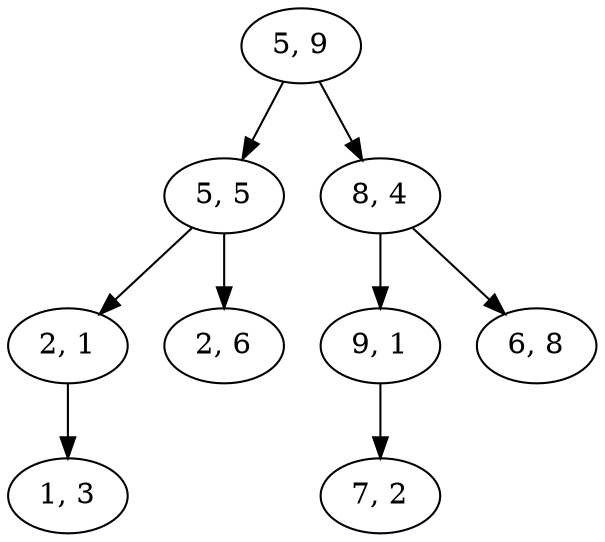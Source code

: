 digraph G {


  "5, 9" -> "5, 5";
  "5, 5" -> "2, 1";
  "2, 1" -> "1, 3";
  "5, 5" -> "2, 6";
  "5, 9" -> "8, 4";
  "8, 4" -> "9, 1";
  "9, 1" -> "7, 2";
  "8, 4" -> "6, 8";
}